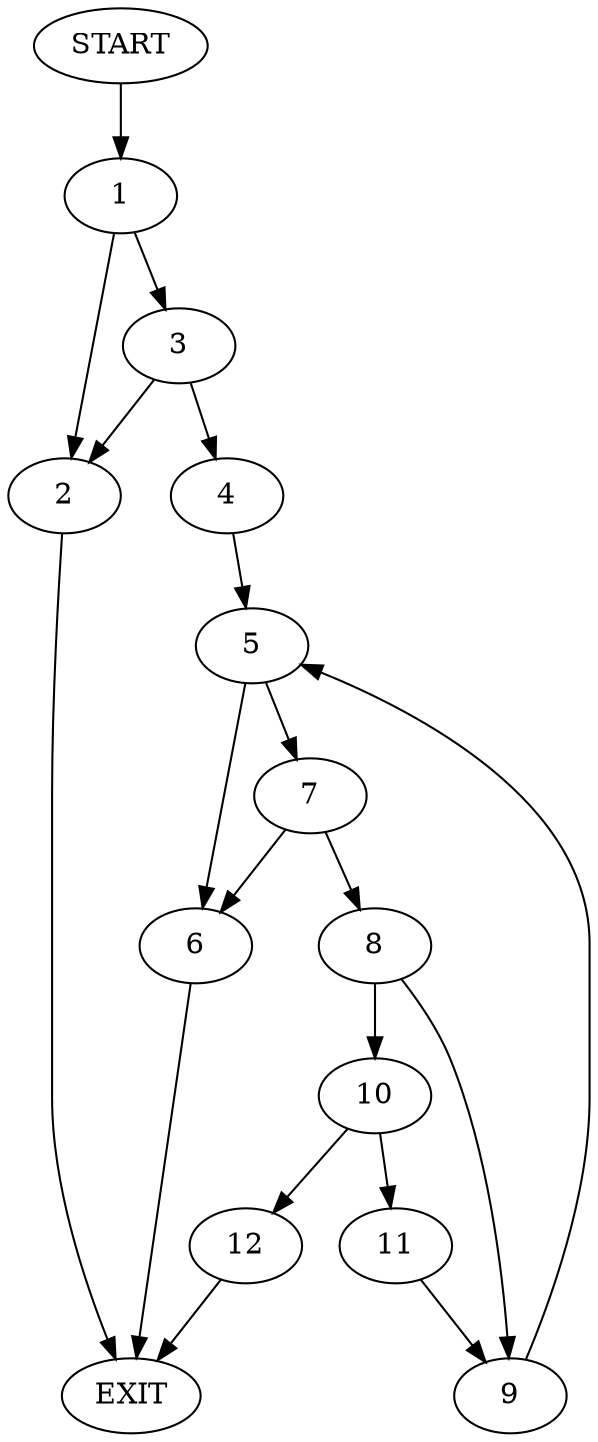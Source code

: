 digraph {
0 [label="START"]
13 [label="EXIT"]
0 -> 1
1 -> 2
1 -> 3
3 -> 2
3 -> 4
2 -> 13
4 -> 5
5 -> 6
5 -> 7
6 -> 13
7 -> 8
7 -> 6
8 -> 9
8 -> 10
9 -> 5
10 -> 11
10 -> 12
11 -> 9
12 -> 13
}
